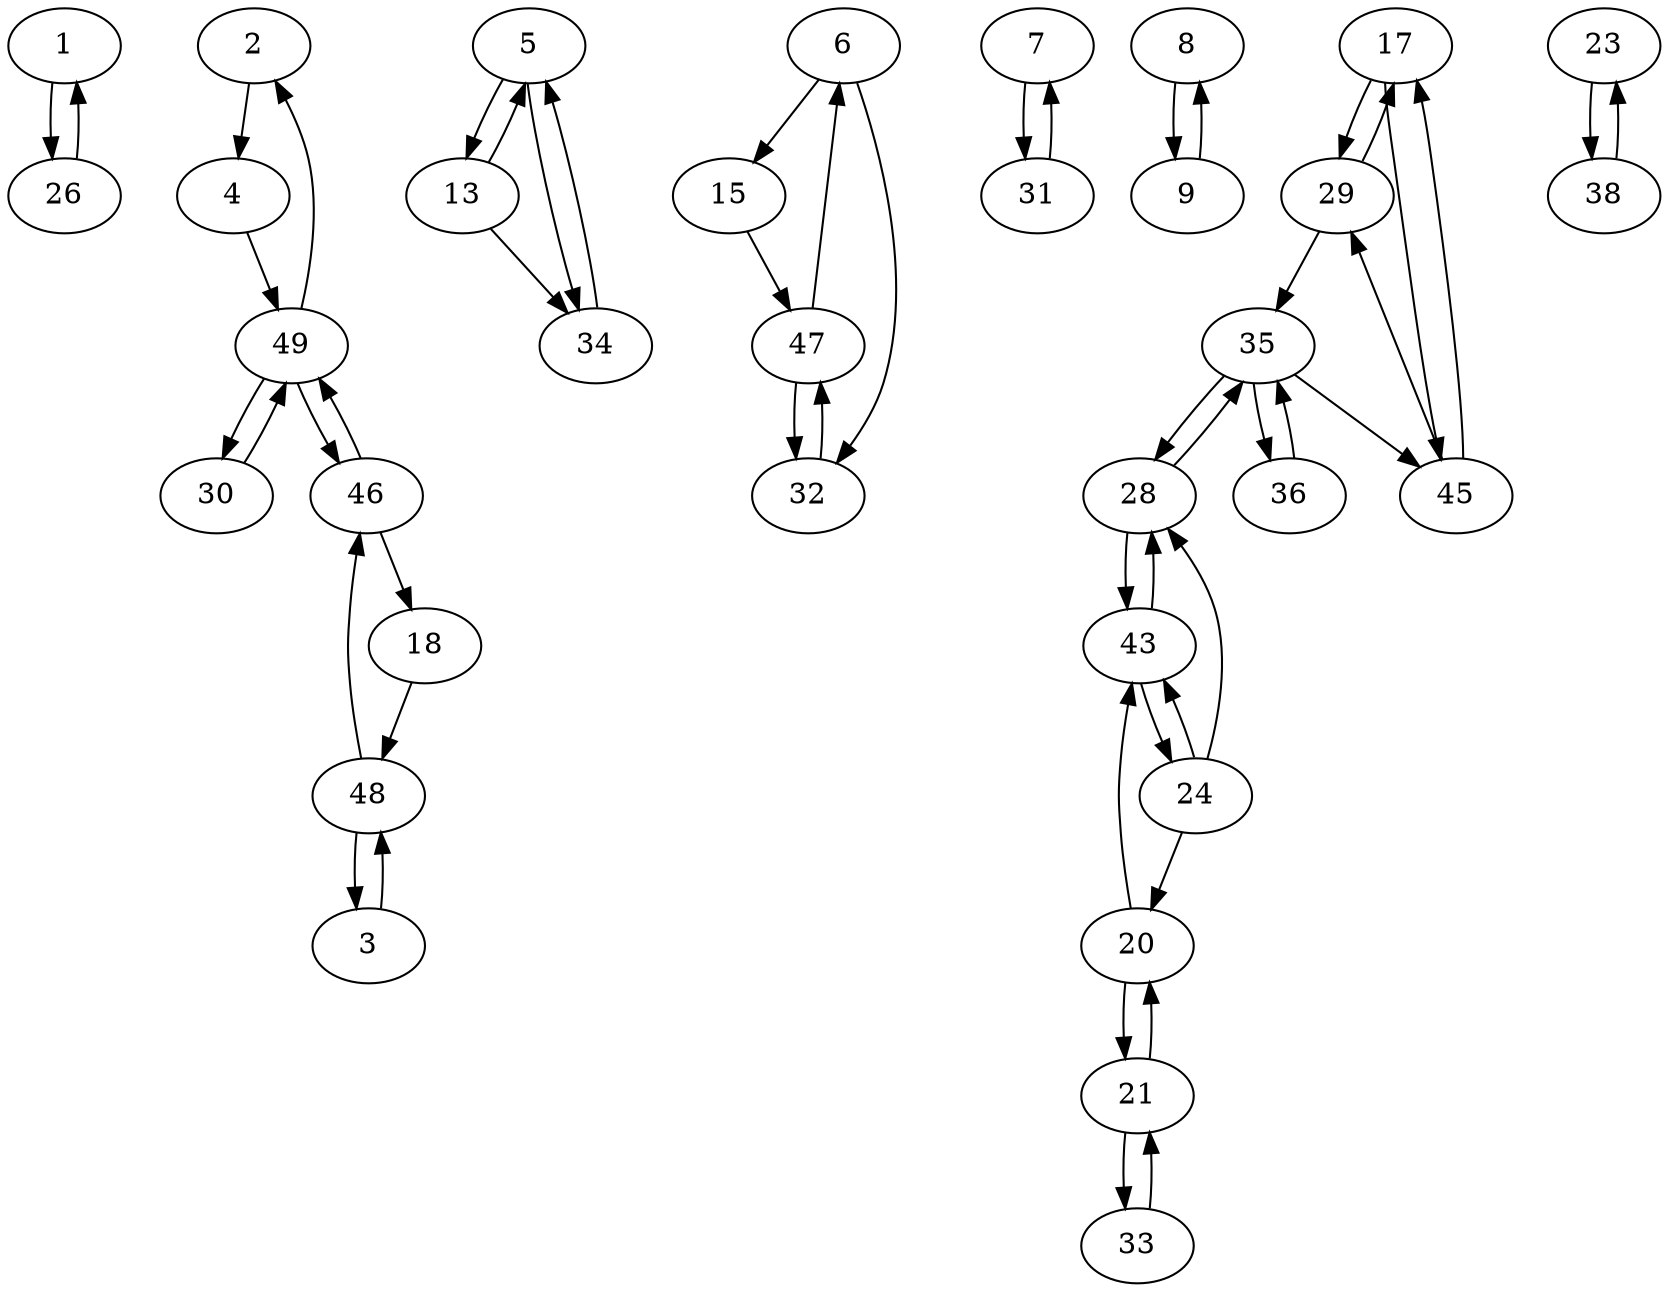 digraph G {
  1 -> 26;
  2 -> 4;
  3 -> 48;
  4 -> 49;
  5 -> 13;
  5 -> 34;
  6 -> 15;
  6 -> 32;
  7 -> 31;
  8 -> 9;
  9 -> 8;
  13 -> 5;
  13 -> 34;
  15 -> 47;
  17 -> 29;
  17 -> 45;
  18 -> 48;
  20 -> 21;
  20 -> 43;
  21 -> 20;
  21 -> 33;
  23 -> 38;
  24 -> 20;
  24 -> 28;
  24 -> 43;
  26 -> 1;
  28 -> 35;
  28 -> 43;
  29 -> 17;
  29 -> 35;
  30 -> 49;
  31 -> 7;
  32 -> 47;
  33 -> 21;
  34 -> 5;
  35 -> 28;
  35 -> 36;
  35 -> 45;
  36 -> 35;
  38 -> 23;
  43 -> 24;
  43 -> 28;
  45 -> 17;
  45 -> 29;
  46 -> 18;
  46 -> 49;
  47 -> 6;
  47 -> 32;
  48 -> 3;
  48 -> 46;
  49 -> 2;
  49 -> 30;
  49 -> 46;
}